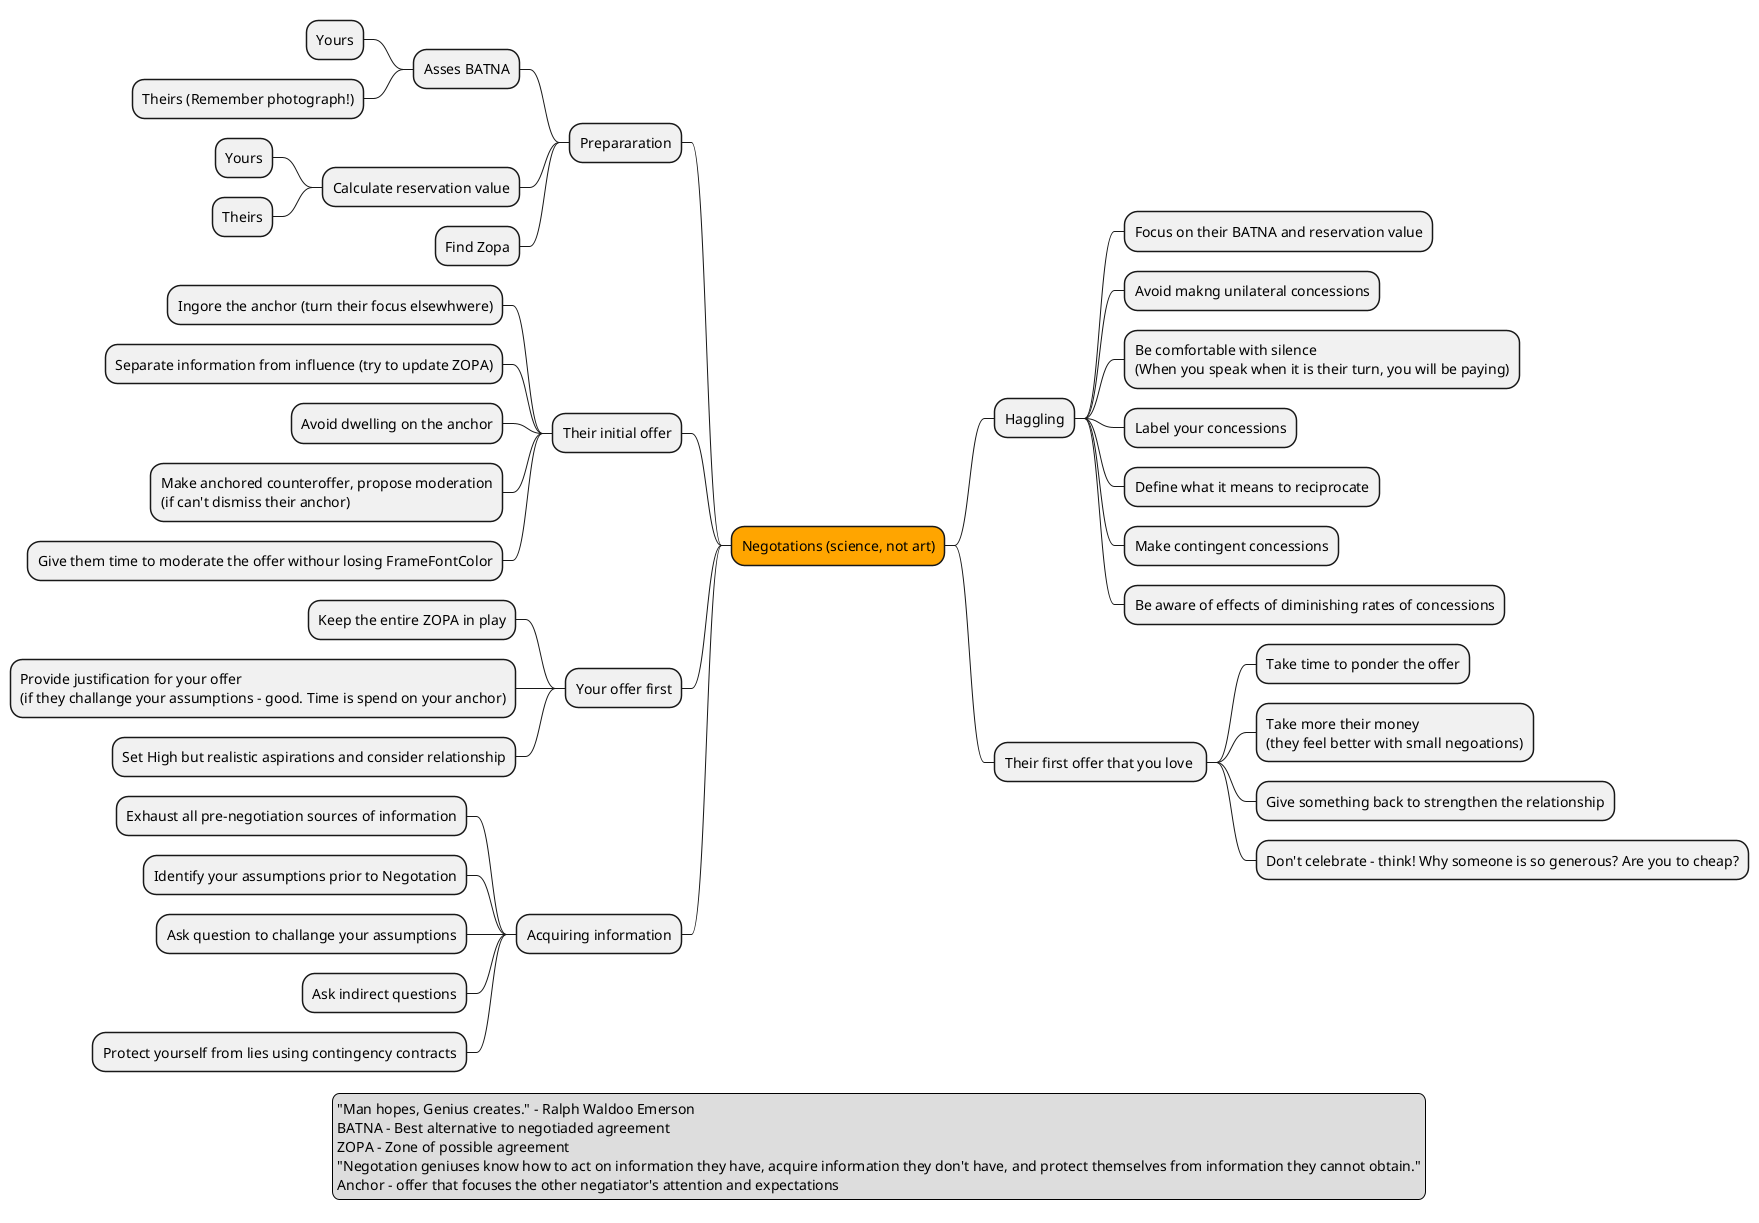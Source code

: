 @startmindmap
*[#Orange] Negotations (science, not art)
left side
** Prepararation
*** Asses BATNA
**** Yours
**** Theirs (Remember photograph!)
*** Calculate reservation value
**** Yours
**** Theirs
*** Find Zopa

** Their initial offer
*** Ingore the anchor (turn their focus elsewhwere)
*** Separate information from influence (try to update ZOPA)
*** Avoid dwelling on the anchor
*** Make anchored counteroffer, propose moderation\n(if can't dismiss their anchor)
*** Give them time to moderate the offer withour losing FrameFontColor

** Your offer first
*** Keep the entire ZOPA in play
*** Provide justification for your offer\n(if they challange your assumptions - good. Time is spend on your anchor)
*** Set High but realistic aspirations and consider relationship

** Acquiring information
*** Exhaust all pre-negotiation sources of information
*** Identify your assumptions prior to Negotation
*** Ask question to challange your assumptions
*** Ask indirect questions
*** Protect yourself from lies using contingency contracts

right side
** Haggling
*** Focus on their BATNA and reservation value
*** Avoid makng unilateral concessions
*** Be comfortable with silence\n(When you speak when it is their turn, you will be paying)
*** Label your concessions
*** Define what it means to reciprocate
*** Make contingent concessions
*** Be aware of effects of diminishing rates of concessions

** Their first offer that you love 
*** Take time to ponder the offer
*** Take more their money\n(they feel better with small negoations)
*** Give something back to strengthen the relationship
*** Don't celebrate - think! Why someone is so generous? Are you to cheap?



legend
"Man hopes, Genius creates." - Ralph Waldoo Emerson
BATNA - Best alternative to negotiaded agreement
ZOPA - Zone of possible agreement
"Negotation geniuses know how to act on information they have, acquire information they don't have, and protect themselves from information they cannot obtain."
Anchor - offer that focuses the other negatiator's attention and expectations
endlegend
@endmindmap

